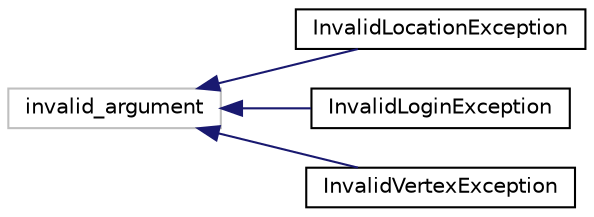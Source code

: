 digraph "Graphical Class Hierarchy"
{
  edge [fontname="Helvetica",fontsize="10",labelfontname="Helvetica",labelfontsize="10"];
  node [fontname="Helvetica",fontsize="10",shape=record];
  rankdir="LR";
  Node13 [label="invalid_argument",height=0.2,width=0.4,color="grey75", fillcolor="white", style="filled"];
  Node13 -> Node0 [dir="back",color="midnightblue",fontsize="10",style="solid",fontname="Helvetica"];
  Node0 [label="InvalidLocationException",height=0.2,width=0.4,color="black", fillcolor="white", style="filled",URL="$classInvalidLocationException.html"];
  Node13 -> Node15 [dir="back",color="midnightblue",fontsize="10",style="solid",fontname="Helvetica"];
  Node15 [label="InvalidLoginException",height=0.2,width=0.4,color="black", fillcolor="white", style="filled",URL="$classInvalidLoginException.html",tooltip="Represents an exception thrown then a bad login is executed. "];
  Node13 -> Node16 [dir="back",color="midnightblue",fontsize="10",style="solid",fontname="Helvetica"];
  Node16 [label="InvalidVertexException",height=0.2,width=0.4,color="black", fillcolor="white", style="filled",URL="$classInvalidVertexException.html",tooltip="Represents an exception thrown whenever an invalid graph&#39;s vertex is required. "];
}
